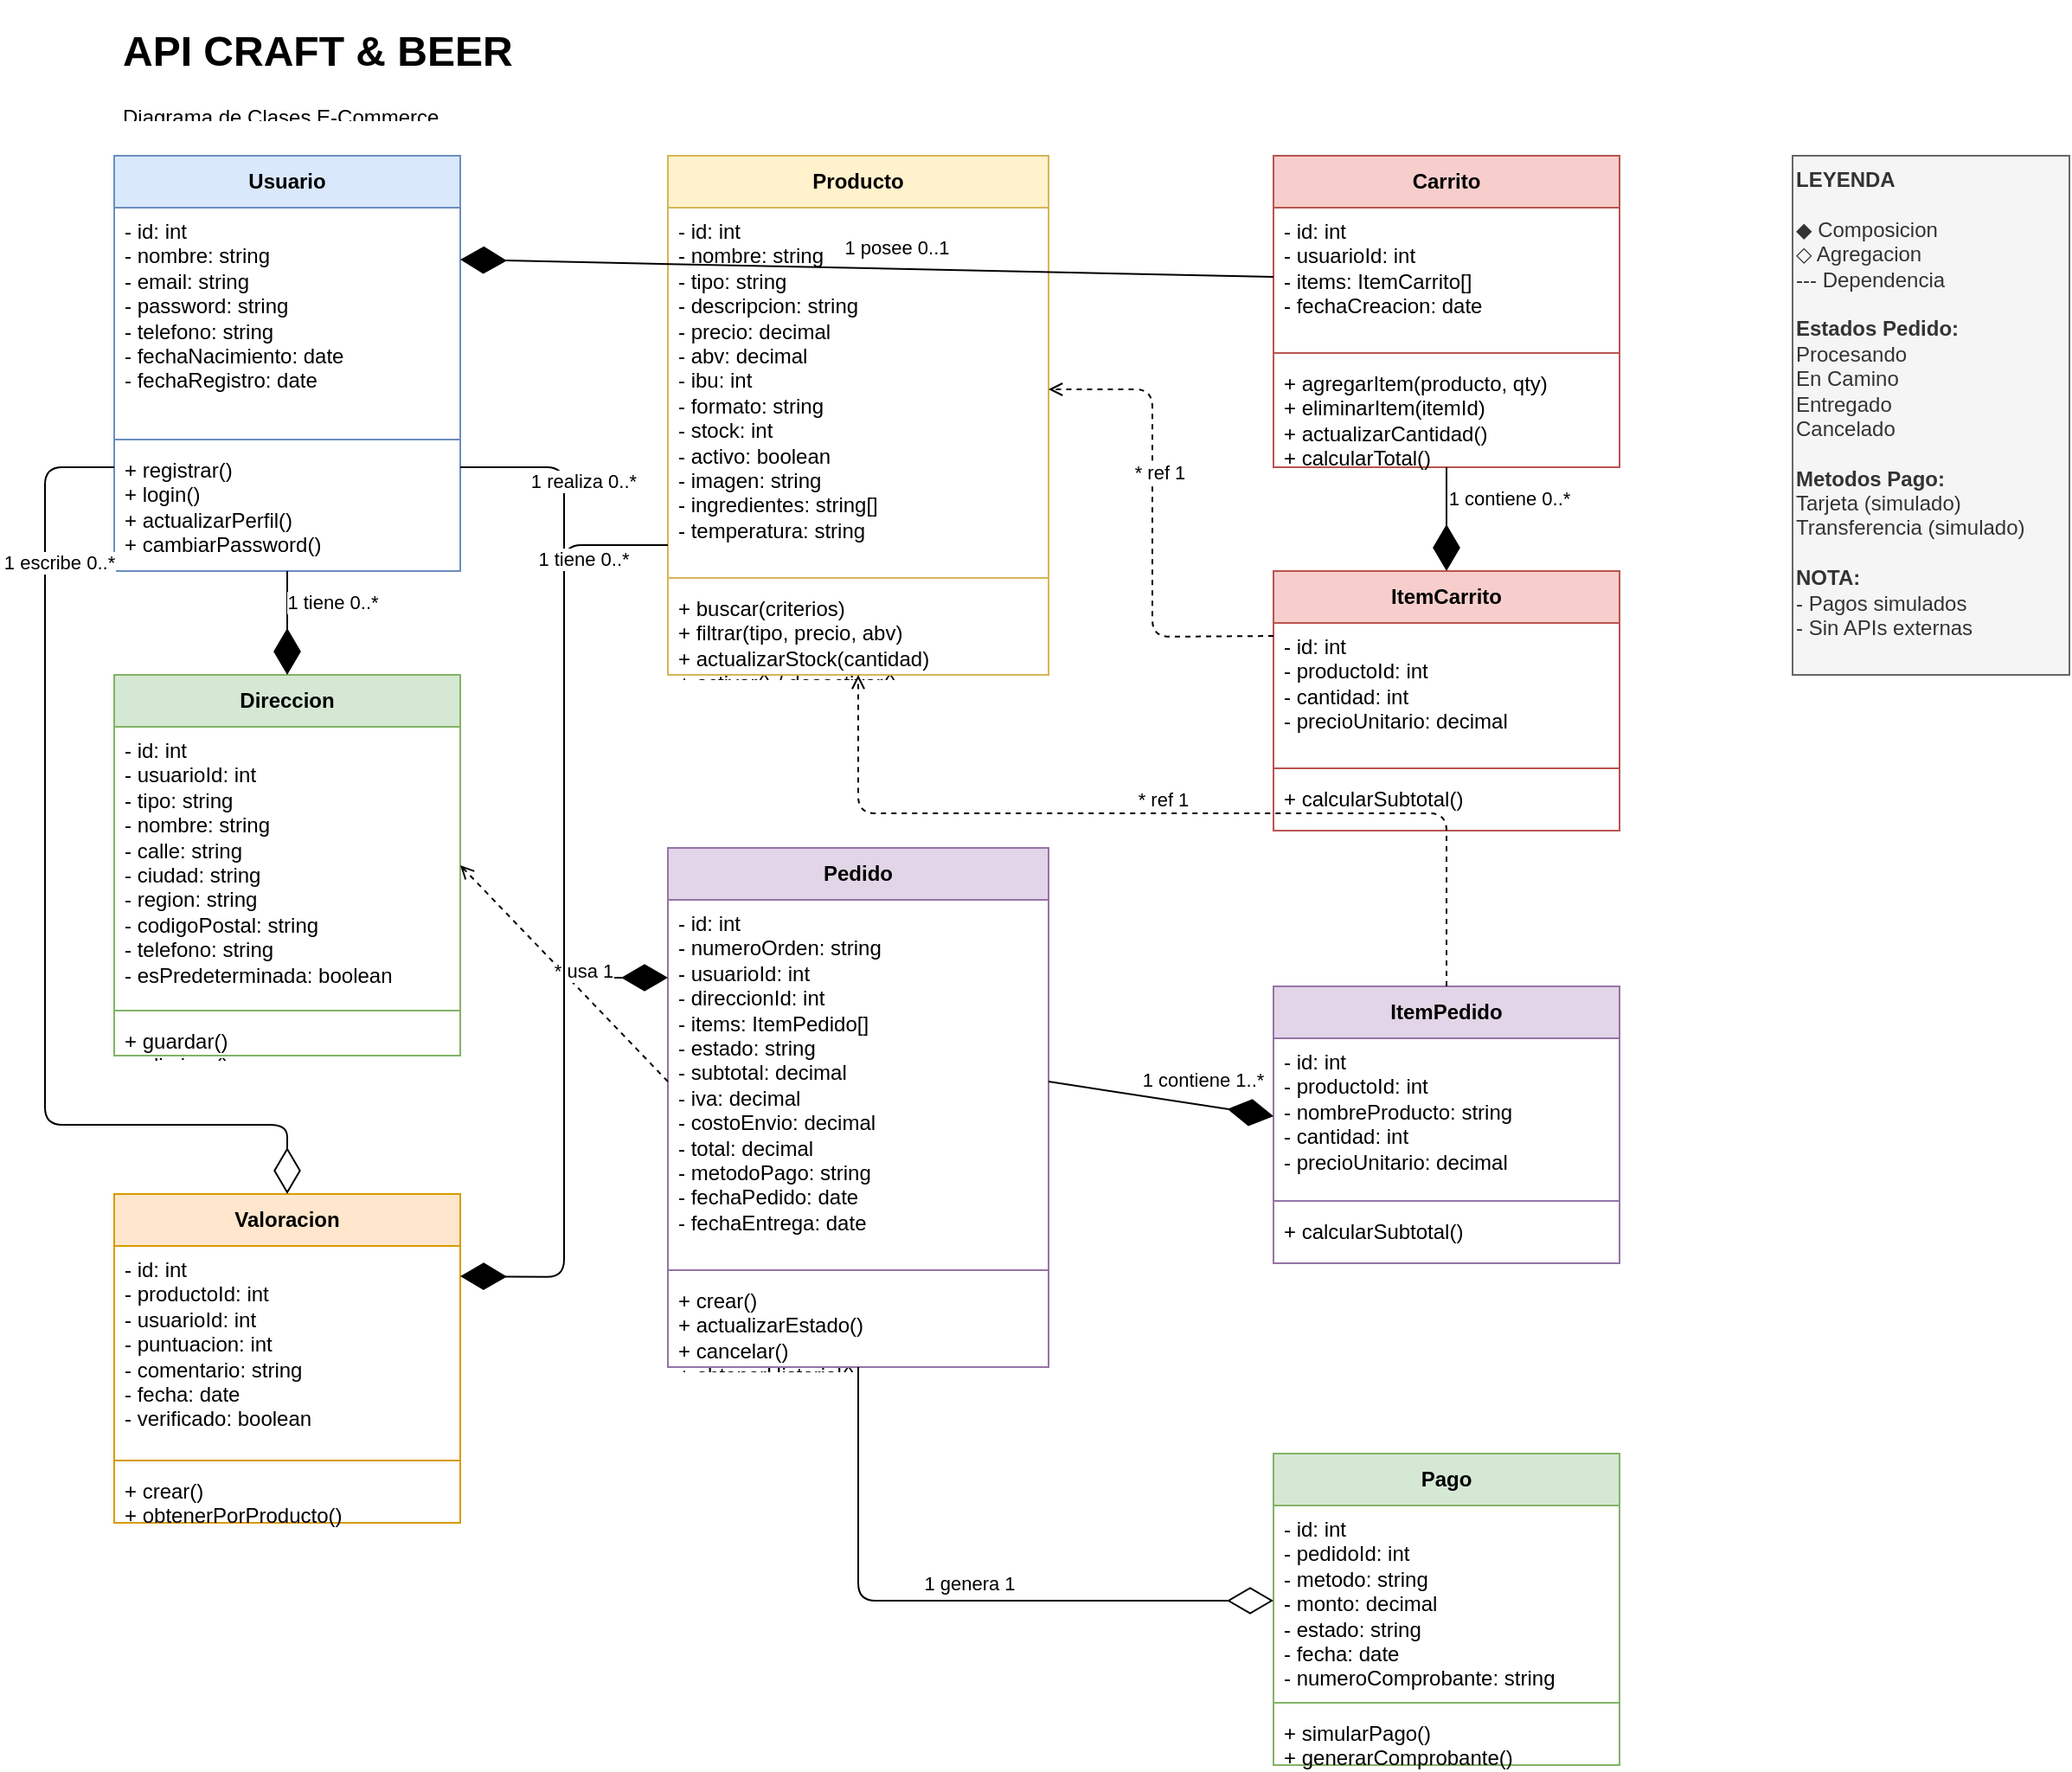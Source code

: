 <mxfile>
    <diagram id="CraftBeerDiagram" name="Diagrama Clases API">
        <mxGraphModel dx="1422" dy="794" grid="1" gridSize="10" guides="1" tooltips="1" connect="1" arrows="1" fold="1" page="1" pageScale="1" pageWidth="1400" pageHeight="1800" math="0" shadow="0">
            <root>
                <mxCell id="0"/>
                <mxCell id="1" parent="0"/>
                <mxCell id="2" value="&lt;b&gt;Usuario&lt;/b&gt;" style="swimlane;fontStyle=0;childLayout=stackLayout;horizontal=1;startSize=30;horizontalStack=0;resizeParent=1;resizeParentMax=0;resizeLast=0;collapsible=1;marginBottom=0;whiteSpace=wrap;html=1;fillColor=#dae8fc;strokeColor=#6c8ebf;" vertex="1" parent="1">
                    <mxGeometry x="80" y="100" width="200" height="240" as="geometry"/>
                </mxCell>
                <mxCell id="3" value="- id: int&lt;br&gt;- nombre: string&lt;br&gt;- email: string&lt;br&gt;- password: string&lt;br&gt;- telefono: string&lt;br&gt;- fechaNacimiento: date&lt;br&gt;- fechaRegistro: date" style="text;strokeColor=none;fillColor=none;align=left;verticalAlign=top;spacingLeft=4;spacingRight=4;overflow=hidden;rotatable=0;points=[[0,0.5],[1,0.5]];portConstraint=eastwest;whiteSpace=wrap;html=1;" vertex="1" parent="2">
                    <mxGeometry y="30" width="200" height="130" as="geometry"/>
                </mxCell>
                <mxCell id="4" value="" style="line;strokeWidth=1;fillColor=none;align=left;verticalAlign=middle;spacingTop=-1;spacingLeft=3;spacingRight=3;rotatable=0;labelPosition=right;points=[];portConstraint=eastwest;strokeColor=inherit;" vertex="1" parent="2">
                    <mxGeometry y="160" width="200" height="8" as="geometry"/>
                </mxCell>
                <mxCell id="5" value="+ registrar()&lt;br&gt;+ login()&lt;br&gt;+ actualizarPerfil()&lt;br&gt;+ cambiarPassword()" style="text;strokeColor=none;fillColor=none;align=left;verticalAlign=top;spacingLeft=4;spacingRight=4;overflow=hidden;rotatable=0;points=[[0,0.5],[1,0.5]];portConstraint=eastwest;whiteSpace=wrap;html=1;" vertex="1" parent="2">
                    <mxGeometry y="168" width="200" height="72" as="geometry"/>
                </mxCell>
                <mxCell id="6" value="&lt;b&gt;Direccion&lt;/b&gt;" style="swimlane;fontStyle=0;childLayout=stackLayout;horizontal=1;startSize=30;horizontalStack=0;resizeParent=1;resizeParentMax=0;resizeLast=0;collapsible=1;marginBottom=0;whiteSpace=wrap;html=1;fillColor=#d5e8d4;strokeColor=#82b366;" vertex="1" parent="1">
                    <mxGeometry x="80" y="400" width="200" height="220" as="geometry"/>
                </mxCell>
                <mxCell id="7" value="- id: int&lt;br&gt;- usuarioId: int&lt;br&gt;- tipo: string&lt;br&gt;- nombre: string&lt;br&gt;- calle: string&lt;br&gt;- ciudad: string&lt;br&gt;- region: string&lt;br&gt;- codigoPostal: string&lt;br&gt;- telefono: string&lt;br&gt;- esPredeterminada: boolean" style="text;strokeColor=none;fillColor=none;align=left;verticalAlign=top;spacingLeft=4;spacingRight=4;overflow=hidden;rotatable=0;points=[[0,0.5],[1,0.5]];portConstraint=eastwest;whiteSpace=wrap;html=1;" vertex="1" parent="6">
                    <mxGeometry y="30" width="200" height="160" as="geometry"/>
                </mxCell>
                <mxCell id="8" value="" style="line;strokeWidth=1;fillColor=none;align=left;verticalAlign=middle;spacingTop=-1;spacingLeft=3;spacingRight=3;rotatable=0;labelPosition=right;points=[];portConstraint=eastwest;strokeColor=inherit;" vertex="1" parent="6">
                    <mxGeometry y="190" width="200" height="8" as="geometry"/>
                </mxCell>
                <mxCell id="9" value="+ guardar()&lt;br&gt;+ eliminar()" style="text;strokeColor=none;fillColor=none;align=left;verticalAlign=top;spacingLeft=4;spacingRight=4;overflow=hidden;rotatable=0;points=[[0,0.5],[1,0.5]];portConstraint=eastwest;whiteSpace=wrap;html=1;" vertex="1" parent="6">
                    <mxGeometry y="198" width="200" height="22" as="geometry"/>
                </mxCell>
                <mxCell id="10" value="&lt;b&gt;Producto&lt;/b&gt;" style="swimlane;fontStyle=0;childLayout=stackLayout;horizontal=1;startSize=30;horizontalStack=0;resizeParent=1;resizeParentMax=0;resizeLast=0;collapsible=1;marginBottom=0;whiteSpace=wrap;html=1;fillColor=#fff2cc;strokeColor=#d6b656;" vertex="1" parent="1">
                    <mxGeometry x="400" y="100" width="220" height="300" as="geometry"/>
                </mxCell>
                <mxCell id="11" value="- id: int&lt;br&gt;- nombre: string&lt;br&gt;- tipo: string&lt;br&gt;- descripcion: string&lt;br&gt;- precio: decimal&lt;br&gt;- abv: decimal&lt;br&gt;- ibu: int&lt;br&gt;- formato: string&lt;br&gt;- stock: int&lt;br&gt;- activo: boolean&lt;br&gt;- imagen: string&lt;br&gt;- ingredientes: string[]&lt;br&gt;- temperatura: string" style="text;strokeColor=none;fillColor=none;align=left;verticalAlign=top;spacingLeft=4;spacingRight=4;overflow=hidden;rotatable=0;points=[[0,0.5],[1,0.5]];portConstraint=eastwest;whiteSpace=wrap;html=1;" vertex="1" parent="10">
                    <mxGeometry y="30" width="220" height="210" as="geometry"/>
                </mxCell>
                <mxCell id="12" value="" style="line;strokeWidth=1;fillColor=none;align=left;verticalAlign=middle;spacingTop=-1;spacingLeft=3;spacingRight=3;rotatable=0;labelPosition=right;points=[];portConstraint=eastwest;strokeColor=inherit;" vertex="1" parent="10">
                    <mxGeometry y="240" width="220" height="8" as="geometry"/>
                </mxCell>
                <mxCell id="13" value="+ buscar(criterios)&lt;br&gt;+ filtrar(tipo, precio, abv)&lt;br&gt;+ actualizarStock(cantidad)&lt;br&gt;+ activar() / desactivar()" style="text;strokeColor=none;fillColor=none;align=left;verticalAlign=top;spacingLeft=4;spacingRight=4;overflow=hidden;rotatable=0;points=[[0,0.5],[1,0.5]];portConstraint=eastwest;whiteSpace=wrap;html=1;" vertex="1" parent="10">
                    <mxGeometry y="248" width="220" height="52" as="geometry"/>
                </mxCell>
                <mxCell id="14" value="&lt;b&gt;Carrito&lt;/b&gt;" style="swimlane;fontStyle=0;childLayout=stackLayout;horizontal=1;startSize=30;horizontalStack=0;resizeParent=1;resizeParentMax=0;resizeLast=0;collapsible=1;marginBottom=0;whiteSpace=wrap;html=1;fillColor=#f8cecc;strokeColor=#b85450;" vertex="1" parent="1">
                    <mxGeometry x="750" y="100" width="200" height="180" as="geometry"/>
                </mxCell>
                <mxCell id="15" value="- id: int&lt;br&gt;- usuarioId: int&lt;br&gt;- items: ItemCarrito[]&lt;br&gt;- fechaCreacion: date" style="text;strokeColor=none;fillColor=none;align=left;verticalAlign=top;spacingLeft=4;spacingRight=4;overflow=hidden;rotatable=0;points=[[0,0.5],[1,0.5]];portConstraint=eastwest;whiteSpace=wrap;html=1;" vertex="1" parent="14">
                    <mxGeometry y="30" width="200" height="80" as="geometry"/>
                </mxCell>
                <mxCell id="16" value="" style="line;strokeWidth=1;fillColor=none;align=left;verticalAlign=middle;spacingTop=-1;spacingLeft=3;spacingRight=3;rotatable=0;labelPosition=right;points=[];portConstraint=eastwest;strokeColor=inherit;" vertex="1" parent="14">
                    <mxGeometry y="110" width="200" height="8" as="geometry"/>
                </mxCell>
                <mxCell id="17" value="+ agregarItem(producto, qty)&lt;br&gt;+ eliminarItem(itemId)&lt;br&gt;+ actualizarCantidad()&lt;br&gt;+ calcularTotal()" style="text;strokeColor=none;fillColor=none;align=left;verticalAlign=top;spacingLeft=4;spacingRight=4;overflow=hidden;rotatable=0;points=[[0,0.5],[1,0.5]];portConstraint=eastwest;whiteSpace=wrap;html=1;" vertex="1" parent="14">
                    <mxGeometry y="118" width="200" height="62" as="geometry"/>
                </mxCell>
                <mxCell id="18" value="&lt;b&gt;ItemCarrito&lt;/b&gt;" style="swimlane;fontStyle=0;childLayout=stackLayout;horizontal=1;startSize=30;horizontalStack=0;resizeParent=1;resizeParentMax=0;resizeLast=0;collapsible=1;marginBottom=0;whiteSpace=wrap;html=1;fillColor=#f8cecc;strokeColor=#b85450;" vertex="1" parent="1">
                    <mxGeometry x="750" y="340" width="200" height="150" as="geometry"/>
                </mxCell>
                <mxCell id="19" value="- id: int&lt;br&gt;- productoId: int&lt;br&gt;- cantidad: int&lt;br&gt;- precioUnitario: decimal" style="text;strokeColor=none;fillColor=none;align=left;verticalAlign=top;spacingLeft=4;spacingRight=4;overflow=hidden;rotatable=0;points=[[0,0.5],[1,0.5]];portConstraint=eastwest;whiteSpace=wrap;html=1;" vertex="1" parent="18">
                    <mxGeometry y="30" width="200" height="80" as="geometry"/>
                </mxCell>
                <mxCell id="20" value="" style="line;strokeWidth=1;fillColor=none;align=left;verticalAlign=middle;spacingTop=-1;spacingLeft=3;spacingRight=3;rotatable=0;labelPosition=right;points=[];portConstraint=eastwest;strokeColor=inherit;" vertex="1" parent="18">
                    <mxGeometry y="110" width="200" height="8" as="geometry"/>
                </mxCell>
                <mxCell id="21" value="+ calcularSubtotal()" style="text;strokeColor=none;fillColor=none;align=left;verticalAlign=top;spacingLeft=4;spacingRight=4;overflow=hidden;rotatable=0;points=[[0,0.5],[1,0.5]];portConstraint=eastwest;whiteSpace=wrap;html=1;" vertex="1" parent="18">
                    <mxGeometry y="118" width="200" height="32" as="geometry"/>
                </mxCell>
                <mxCell id="22" value="&lt;b&gt;Pedido&lt;/b&gt;" style="swimlane;fontStyle=0;childLayout=stackLayout;horizontal=1;startSize=30;horizontalStack=0;resizeParent=1;resizeParentMax=0;resizeLast=0;collapsible=1;marginBottom=0;whiteSpace=wrap;html=1;fillColor=#e1d5e7;strokeColor=#9673a6;" vertex="1" parent="1">
                    <mxGeometry x="400" y="500" width="220" height="300" as="geometry"/>
                </mxCell>
                <mxCell id="23" value="- id: int&lt;br&gt;- numeroOrden: string&lt;br&gt;- usuarioId: int&lt;br&gt;- direccionId: int&lt;br&gt;- items: ItemPedido[]&lt;br&gt;- estado: string&lt;br&gt;- subtotal: decimal&lt;br&gt;- iva: decimal&lt;br&gt;- costoEnvio: decimal&lt;br&gt;- total: decimal&lt;br&gt;- metodoPago: string&lt;br&gt;- fechaPedido: date&lt;br&gt;- fechaEntrega: date" style="text;strokeColor=none;fillColor=none;align=left;verticalAlign=top;spacingLeft=4;spacingRight=4;overflow=hidden;rotatable=0;points=[[0,0.5],[1,0.5]];portConstraint=eastwest;whiteSpace=wrap;html=1;" vertex="1" parent="22">
                    <mxGeometry y="30" width="220" height="210" as="geometry"/>
                </mxCell>
                <mxCell id="24" value="" style="line;strokeWidth=1;fillColor=none;align=left;verticalAlign=middle;spacingTop=-1;spacingLeft=3;spacingRight=3;rotatable=0;labelPosition=right;points=[];portConstraint=eastwest;strokeColor=inherit;" vertex="1" parent="22">
                    <mxGeometry y="240" width="220" height="8" as="geometry"/>
                </mxCell>
                <mxCell id="25" value="+ crear()&lt;br&gt;+ actualizarEstado()&lt;br&gt;+ cancelar()&lt;br&gt;+ obtenerHistorial()" style="text;strokeColor=none;fillColor=none;align=left;verticalAlign=top;spacingLeft=4;spacingRight=4;overflow=hidden;rotatable=0;points=[[0,0.5],[1,0.5]];portConstraint=eastwest;whiteSpace=wrap;html=1;" vertex="1" parent="22">
                    <mxGeometry y="248" width="220" height="52" as="geometry"/>
                </mxCell>
                <mxCell id="26" value="&lt;b&gt;ItemPedido&lt;/b&gt;" style="swimlane;fontStyle=0;childLayout=stackLayout;horizontal=1;startSize=30;horizontalStack=0;resizeParent=1;resizeParentMax=0;resizeLast=0;collapsible=1;marginBottom=0;whiteSpace=wrap;html=1;fillColor=#e1d5e7;strokeColor=#9673a6;" vertex="1" parent="1">
                    <mxGeometry x="750" y="580" width="200" height="160" as="geometry"/>
                </mxCell>
                <mxCell id="27" value="- id: int&lt;br&gt;- productoId: int&lt;br&gt;- nombreProducto: string&lt;br&gt;- cantidad: int&lt;br&gt;- precioUnitario: decimal" style="text;strokeColor=none;fillColor=none;align=left;verticalAlign=top;spacingLeft=4;spacingRight=4;overflow=hidden;rotatable=0;points=[[0,0.5],[1,0.5]];portConstraint=eastwest;whiteSpace=wrap;html=1;" vertex="1" parent="26">
                    <mxGeometry y="30" width="200" height="90" as="geometry"/>
                </mxCell>
                <mxCell id="28" value="" style="line;strokeWidth=1;fillColor=none;align=left;verticalAlign=middle;spacingTop=-1;spacingLeft=3;spacingRight=3;rotatable=0;labelPosition=right;points=[];portConstraint=eastwest;strokeColor=inherit;" vertex="1" parent="26">
                    <mxGeometry y="120" width="200" height="8" as="geometry"/>
                </mxCell>
                <mxCell id="29" value="+ calcularSubtotal()" style="text;strokeColor=none;fillColor=none;align=left;verticalAlign=top;spacingLeft=4;spacingRight=4;overflow=hidden;rotatable=0;points=[[0,0.5],[1,0.5]];portConstraint=eastwest;whiteSpace=wrap;html=1;" vertex="1" parent="26">
                    <mxGeometry y="128" width="200" height="32" as="geometry"/>
                </mxCell>
                <mxCell id="30" value="&lt;b&gt;Valoracion&lt;/b&gt;" style="swimlane;fontStyle=0;childLayout=stackLayout;horizontal=1;startSize=30;horizontalStack=0;resizeParent=1;resizeParentMax=0;resizeLast=0;collapsible=1;marginBottom=0;whiteSpace=wrap;html=1;fillColor=#ffe6cc;strokeColor=#d79b00;" vertex="1" parent="1">
                    <mxGeometry x="80" y="700" width="200" height="190" as="geometry"/>
                </mxCell>
                <mxCell id="31" value="- id: int&lt;br&gt;- productoId: int&lt;br&gt;- usuarioId: int&lt;br&gt;- puntuacion: int&lt;br&gt;- comentario: string&lt;br&gt;- fecha: date&lt;br&gt;- verificado: boolean" style="text;strokeColor=none;fillColor=none;align=left;verticalAlign=top;spacingLeft=4;spacingRight=4;overflow=hidden;rotatable=0;points=[[0,0.5],[1,0.5]];portConstraint=eastwest;whiteSpace=wrap;html=1;" vertex="1" parent="30">
                    <mxGeometry y="30" width="200" height="120" as="geometry"/>
                </mxCell>
                <mxCell id="32" value="" style="line;strokeWidth=1;fillColor=none;align=left;verticalAlign=middle;spacingTop=-1;spacingLeft=3;spacingRight=3;rotatable=0;labelPosition=right;points=[];portConstraint=eastwest;strokeColor=inherit;" vertex="1" parent="30">
                    <mxGeometry y="150" width="200" height="8" as="geometry"/>
                </mxCell>
                <mxCell id="33" value="+ crear()&lt;br&gt;+ obtenerPorProducto()" style="text;strokeColor=none;fillColor=none;align=left;verticalAlign=top;spacingLeft=4;spacingRight=4;overflow=hidden;rotatable=0;points=[[0,0.5],[1,0.5]];portConstraint=eastwest;whiteSpace=wrap;html=1;" vertex="1" parent="30">
                    <mxGeometry y="158" width="200" height="32" as="geometry"/>
                </mxCell>
                <mxCell id="34" value="&lt;b&gt;Pago&lt;/b&gt;" style="swimlane;fontStyle=0;childLayout=stackLayout;horizontal=1;startSize=30;horizontalStack=0;resizeParent=1;resizeParentMax=0;resizeLast=0;collapsible=1;marginBottom=0;whiteSpace=wrap;html=1;fillColor=#d5e8d4;strokeColor=#82b366;" vertex="1" parent="1">
                    <mxGeometry x="750" y="850" width="200" height="180" as="geometry"/>
                </mxCell>
                <mxCell id="35" value="- id: int&lt;br&gt;- pedidoId: int&lt;br&gt;- metodo: string&lt;br&gt;- monto: decimal&lt;br&gt;- estado: string&lt;br&gt;- fecha: date&lt;br&gt;- numeroComprobante: string" style="text;strokeColor=none;fillColor=none;align=left;verticalAlign=top;spacingLeft=4;spacingRight=4;overflow=hidden;rotatable=0;points=[[0,0.5],[1,0.5]];portConstraint=eastwest;whiteSpace=wrap;html=1;" vertex="1" parent="34">
                    <mxGeometry y="30" width="200" height="110" as="geometry"/>
                </mxCell>
                <mxCell id="36" value="" style="line;strokeWidth=1;fillColor=none;align=left;verticalAlign=middle;spacingTop=-1;spacingLeft=3;spacingRight=3;rotatable=0;labelPosition=right;points=[];portConstraint=eastwest;strokeColor=inherit;" vertex="1" parent="34">
                    <mxGeometry y="140" width="200" height="8" as="geometry"/>
                </mxCell>
                <mxCell id="37" value="+ simularPago()&lt;br&gt;+ generarComprobante()" style="text;strokeColor=none;fillColor=none;align=left;verticalAlign=top;spacingLeft=4;spacingRight=4;overflow=hidden;rotatable=0;points=[[0,0.5],[1,0.5]];portConstraint=eastwest;whiteSpace=wrap;html=1;" vertex="1" parent="34">
                    <mxGeometry y="148" width="200" height="32" as="geometry"/>
                </mxCell>
                <mxCell id="38" value="" style="endArrow=diamondThin;endFill=1;endSize=24;html=1;exitX=0.5;exitY=1;exitDx=0;exitDy=0;entryX=0.5;entryY=0;entryDx=0;entryDy=0;" edge="1" parent="1" source="2" target="6">
                    <mxGeometry width="160" relative="1" as="geometry">
                        <mxPoint x="400" y="500" as="sourcePoint"/>
                        <mxPoint x="560" y="500" as="targetPoint"/>
                    </mxGeometry>
                </mxCell>
                <mxCell id="39" value="1 tiene 0..*" style="edgeLabel;html=1;align=center;verticalAlign=middle;resizable=0;points=[];" vertex="1" connectable="0" parent="38">
                    <mxGeometry x="-0.1" y="1" relative="1" as="geometry">
                        <mxPoint x="25" y="-9" as="offset"/>
                    </mxGeometry>
                </mxCell>
                <mxCell id="40" value="" style="endArrow=none;html=1;exitX=1;exitY=0.25;exitDx=0;exitDy=0;entryX=0;entryY=0.5;entryDx=0;entryDy=0;startArrow=diamondThin;startFill=1;startSize=24;" edge="1" parent="1" source="2" target="15">
                    <mxGeometry width="50" height="50" relative="1" as="geometry">
                        <mxPoint x="400" y="500" as="sourcePoint"/>
                        <mxPoint x="450" y="450" as="targetPoint"/>
                    </mxGeometry>
                </mxCell>
                <mxCell id="41" value="1 posee 0..1" style="edgeLabel;html=1;align=center;verticalAlign=middle;resizable=0;points=[];" vertex="1" connectable="0" parent="40">
                    <mxGeometry x="-0.1" y="1" relative="1" as="geometry">
                        <mxPoint x="40" y="-11" as="offset"/>
                    </mxGeometry>
                </mxCell>
                <mxCell id="42" value="" style="endArrow=diamondThin;endFill=1;endSize=24;html=1;exitX=0.5;exitY=1;exitDx=0;exitDy=0;entryX=0.5;entryY=0;entryDx=0;entryDy=0;" edge="1" parent="1" source="14" target="18">
                    <mxGeometry width="160" relative="1" as="geometry">
                        <mxPoint x="400" y="500" as="sourcePoint"/>
                        <mxPoint x="560" y="500" as="targetPoint"/>
                    </mxGeometry>
                </mxCell>
                <mxCell id="43" value="1 contiene 0..*" style="edgeLabel;html=1;align=center;verticalAlign=middle;resizable=0;points=[];" vertex="1" connectable="0" parent="42">
                    <mxGeometry x="-0.1" y="1" relative="1" as="geometry">
                        <mxPoint x="35" y="-9" as="offset"/>
                    </mxGeometry>
                </mxCell>
                <mxCell id="44" value="" style="endArrow=open;html=1;exitX=0;exitY=0.25;exitDx=0;exitDy=0;entryX=1;entryY=0.5;entryDx=0;entryDy=0;dashed=1;" edge="1" parent="1" source="18" target="11">
                    <mxGeometry width="50" height="50" relative="1" as="geometry">
                        <mxPoint x="400" y="500" as="sourcePoint"/>
                        <mxPoint x="450" y="450" as="targetPoint"/>
                        <Array as="points">
                            <mxPoint x="680" y="378"/>
                            <mxPoint x="680" y="235"/>
                        </Array>
                    </mxGeometry>
                </mxCell>
                <mxCell id="45" value="* ref 1" style="edgeLabel;html=1;align=center;verticalAlign=middle;resizable=0;points=[];" vertex="1" connectable="0" parent="44">
                    <mxGeometry x="-0.1" y="1" relative="1" as="geometry">
                        <mxPoint x="5" y="-42" as="offset"/>
                    </mxGeometry>
                </mxCell>
                <mxCell id="46" value="" style="endArrow=diamondThin;endFill=1;endSize=24;html=1;exitX=1;exitY=0.75;exitDx=0;exitDy=0;entryX=0;entryY=0.25;entryDx=0;entryDy=0;" edge="1" parent="1" source="2" target="22">
                    <mxGeometry width="160" relative="1" as="geometry">
                        <mxPoint x="400" y="600" as="sourcePoint"/>
                        <mxPoint x="560" y="600" as="targetPoint"/>
                        <Array as="points">
                            <mxPoint x="340" y="280"/>
                            <mxPoint x="340" y="575"/>
                        </Array>
                    </mxGeometry>
                </mxCell>
                <mxCell id="47" value="1 realiza 0..*" style="edgeLabel;html=1;align=center;verticalAlign=middle;resizable=0;points=[];" vertex="1" connectable="0" parent="46">
                    <mxGeometry x="-0.1" y="1" relative="1" as="geometry">
                        <mxPoint x="10" y="-119" as="offset"/>
                    </mxGeometry>
                </mxCell>
                <mxCell id="48" value="" style="endArrow=diamondThin;endFill=1;endSize=24;html=1;exitX=1;exitY=0.5;exitDx=0;exitDy=0;entryX=0;entryY=0.5;entryDx=0;entryDy=0;" edge="1" parent="1" source="23" target="27">
                    <mxGeometry width="160" relative="1" as="geometry">
                        <mxPoint x="400" y="700" as="sourcePoint"/>
                        <mxPoint x="560" y="700" as="targetPoint"/>
                    </mxGeometry>
                </mxCell>
                <mxCell id="49" value="1 contiene 1..*" style="edgeLabel;html=1;align=center;verticalAlign=middle;resizable=0;points=[];" vertex="1" connectable="0" parent="48">
                    <mxGeometry x="-0.1" y="1" relative="1" as="geometry">
                        <mxPoint x="30" y="-9" as="offset"/>
                    </mxGeometry>
                </mxCell>
                <mxCell id="50" value="" style="endArrow=open;html=1;exitX=0.5;exitY=0;exitDx=0;exitDy=0;entryX=0.5;entryY=1;entryDx=0;entryDy=0;dashed=1;" edge="1" parent="1" source="26" target="10">
                    <mxGeometry width="50" height="50" relative="1" as="geometry">
                        <mxPoint x="400" y="600" as="sourcePoint"/>
                        <mxPoint x="450" y="550" as="targetPoint"/>
                        <Array as="points">
                            <mxPoint x="850" y="480"/>
                            <mxPoint x="510" y="480"/>
                        </Array>
                    </mxGeometry>
                </mxCell>
                <mxCell id="51" value="* ref 1" style="edgeLabel;html=1;align=center;verticalAlign=middle;resizable=0;points=[];" vertex="1" connectable="0" parent="50">
                    <mxGeometry x="-0.1" y="1" relative="1" as="geometry">
                        <mxPoint x="-30" y="-9" as="offset"/>
                    </mxGeometry>
                </mxCell>
                <mxCell id="52" value="" style="endArrow=open;html=1;exitX=0;exitY=0.5;exitDx=0;exitDy=0;entryX=1;entryY=0.5;entryDx=0;entryDy=0;dashed=1;" edge="1" parent="1" source="23" target="7">
                    <mxGeometry width="50" height="50" relative="1" as="geometry">
                        <mxPoint x="300" y="650" as="sourcePoint"/>
                        <mxPoint x="350" y="600" as="targetPoint"/>
                    </mxGeometry>
                </mxCell>
                <mxCell id="53" value="* usa 1" style="edgeLabel;html=1;align=center;verticalAlign=middle;resizable=0;points=[];" vertex="1" connectable="0" parent="52">
                    <mxGeometry x="-0.1" y="1" relative="1" as="geometry">
                        <mxPoint x="5" y="-9" as="offset"/>
                    </mxGeometry>
                </mxCell>
                <mxCell id="54" value="" style="endArrow=diamondThin;endFill=0;endSize=24;html=1;exitX=0.5;exitY=1;exitDx=0;exitDy=0;entryX=0;entryY=0.5;entryDx=0;entryDy=0;" edge="1" parent="1" source="22" target="35">
                    <mxGeometry width="160" relative="1" as="geometry">
                        <mxPoint x="400" y="900" as="sourcePoint"/>
                        <mxPoint x="560" y="900" as="targetPoint"/>
                        <Array as="points">
                            <mxPoint x="510" y="935"/>
                        </Array>
                    </mxGeometry>
                </mxCell>
                <mxCell id="55" value="1 genera 1" style="edgeLabel;html=1;align=center;verticalAlign=middle;resizable=0;points=[];" vertex="1" connectable="0" parent="54">
                    <mxGeometry x="-0.1" y="1" relative="1" as="geometry">
                        <mxPoint x="30" y="-9" as="offset"/>
                    </mxGeometry>
                </mxCell>
                <mxCell id="56" value="" style="endArrow=diamondThin;endFill=1;endSize=24;html=1;exitX=0;exitY=0.75;exitDx=0;exitDy=0;entryX=1;entryY=0.25;entryDx=0;entryDy=0;" edge="1" parent="1" source="10" target="30">
                    <mxGeometry width="160" relative="1" as="geometry">
                        <mxPoint x="300" y="800" as="sourcePoint"/>
                        <mxPoint x="460" y="800" as="targetPoint"/>
                        <Array as="points">
                            <mxPoint x="340" y="325"/>
                            <mxPoint x="340" y="748"/>
                        </Array>
                    </mxGeometry>
                </mxCell>
                <mxCell id="57" value="1 tiene 0..*" style="edgeLabel;html=1;align=center;verticalAlign=middle;resizable=0;points=[];" vertex="1" connectable="0" parent="56">
                    <mxGeometry x="-0.1" y="1" relative="1" as="geometry">
                        <mxPoint x="10" y="-177" as="offset"/>
                    </mxGeometry>
                </mxCell>
                <mxCell id="58" value="" style="endArrow=diamondThin;endFill=0;endSize=24;html=1;exitX=0;exitY=0.75;exitDx=0;exitDy=0;entryX=0.5;entryY=0;entryDx=0;entryDy=0;" edge="1" parent="1" source="2" target="30">
                    <mxGeometry width="160" relative="1" as="geometry">
                        <mxPoint x="0" y="650" as="sourcePoint"/>
                        <mxPoint x="160" y="650" as="targetPoint"/>
                        <Array as="points">
                            <mxPoint x="40" y="280"/>
                            <mxPoint x="40" y="660"/>
                            <mxPoint x="180" y="660"/>
                        </Array>
                    </mxGeometry>
                </mxCell>
                <mxCell id="59" value="1 escribe 0..*" style="edgeLabel;html=1;align=center;verticalAlign=middle;resizable=0;points=[];" vertex="1" connectable="0" parent="58">
                    <mxGeometry x="-0.1" y="1" relative="1" as="geometry">
                        <mxPoint x="7" y="-175" as="offset"/>
                    </mxGeometry>
                </mxCell>
                <mxCell id="60" value="&lt;h1&gt;API CRAFT &amp;amp; BEER&lt;/h1&gt;&lt;p&gt;Diagrama de Clases E-Commerce&lt;/p&gt;" style="text;html=1;strokeColor=none;fillColor=none;spacing=5;spacingTop=-20;whiteSpace=wrap;overflow=hidden;rounded=0;" vertex="1" parent="1">
                    <mxGeometry x="80" y="20" width="340" height="60" as="geometry"/>
                </mxCell>
                <mxCell id="61" value="&lt;b&gt;LEYENDA&lt;/b&gt;&lt;br&gt;&lt;br&gt;◆ Composicion&lt;br&gt;◇ Agregacion&lt;br&gt;--- Dependencia&lt;br&gt;&lt;br&gt;&lt;b&gt;Estados Pedido:&lt;/b&gt;&lt;br&gt;Procesando&lt;br&gt;En Camino&lt;br&gt;Entregado&lt;br&gt;Cancelado&lt;br&gt;&lt;br&gt;&lt;b&gt;Metodos Pago:&lt;/b&gt;&lt;br&gt;Tarjeta (simulado)&lt;br&gt;Transferencia (simulado)&lt;br&gt;&lt;br&gt;&lt;b&gt;NOTA:&lt;/b&gt;&lt;br&gt;- Pagos simulados&lt;br&gt;- Sin APIs externas" style="text;html=1;strokeColor=#666666;fillColor=#f5f5f5;align=left;verticalAlign=top;whiteSpace=wrap;rounded=0;fontColor=#333333;" vertex="1" parent="1">
                    <mxGeometry x="1050" y="100" width="160" height="300" as="geometry"/>
                </mxCell>
            </root>
        </mxGraphModel>
    </diagram>
</mxfile>
